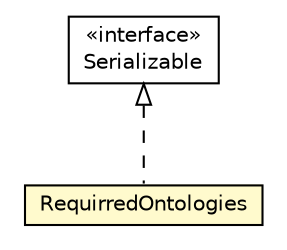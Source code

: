 #!/usr/local/bin/dot
#
# Class diagram 
# Generated by UMLGraph version R5_6-24-gf6e263 (http://www.umlgraph.org/)
#

digraph G {
	edge [fontname="Helvetica",fontsize=10,labelfontname="Helvetica",labelfontsize=10];
	node [fontname="Helvetica",fontsize=10,shape=plaintext];
	nodesep=0.25;
	ranksep=0.5;
	// org.universAAL.middleware.interfaces.mpa.model.AalMpa.ApplicationProfile.AalSpace.RequirredOntologies
	c98126 [label=<<table title="org.universAAL.middleware.interfaces.mpa.model.AalMpa.ApplicationProfile.AalSpace.RequirredOntologies" border="0" cellborder="1" cellspacing="0" cellpadding="2" port="p" bgcolor="lemonChiffon" href="./AalMpa.ApplicationProfile.AalSpace.RequirredOntologies.html">
		<tr><td><table border="0" cellspacing="0" cellpadding="1">
<tr><td align="center" balign="center"> RequirredOntologies </td></tr>
		</table></td></tr>
		</table>>, URL="./AalMpa.ApplicationProfile.AalSpace.RequirredOntologies.html", fontname="Helvetica", fontcolor="black", fontsize=10.0];
	//org.universAAL.middleware.interfaces.mpa.model.AalMpa.ApplicationProfile.AalSpace.RequirredOntologies implements java.io.Serializable
	c98491:p -> c98126:p [dir=back,arrowtail=empty,style=dashed];
	// java.io.Serializable
	c98491 [label=<<table title="java.io.Serializable" border="0" cellborder="1" cellspacing="0" cellpadding="2" port="p" href="http://java.sun.com/j2se/1.4.2/docs/api/java/io/Serializable.html">
		<tr><td><table border="0" cellspacing="0" cellpadding="1">
<tr><td align="center" balign="center"> &#171;interface&#187; </td></tr>
<tr><td align="center" balign="center"> Serializable </td></tr>
		</table></td></tr>
		</table>>, URL="http://java.sun.com/j2se/1.4.2/docs/api/java/io/Serializable.html", fontname="Helvetica", fontcolor="black", fontsize=10.0];
}

